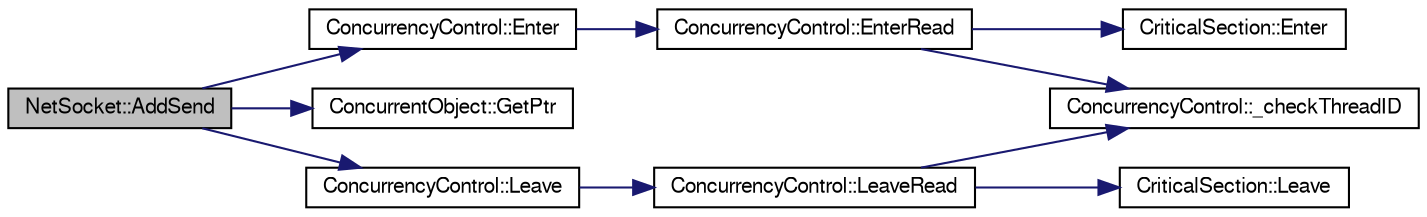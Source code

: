 digraph G
{
  edge [fontname="FreeSans",fontsize="10",labelfontname="FreeSans",labelfontsize="10"];
  node [fontname="FreeSans",fontsize="10",shape=record];
  rankdir=LR;
  Node1 [label="NetSocket::AddSend",height=0.2,width=0.4,color="black", fillcolor="grey75", style="filled" fontcolor="black"];
  Node1 -> Node2 [color="midnightblue",fontsize="10",style="solid"];
  Node2 [label="ConcurrencyControl::Enter",height=0.2,width=0.4,color="black", fillcolor="white", style="filled",URL="$class_concurrency_control.html#a65764399274f1fbf8240e197ce7bcac9"];
  Node2 -> Node3 [color="midnightblue",fontsize="10",style="solid"];
  Node3 [label="ConcurrencyControl::EnterRead",height=0.2,width=0.4,color="black", fillcolor="white", style="filled",URL="$class_concurrency_control.html#abe8b564fe7bc17347992097100ea9221"];
  Node3 -> Node4 [color="midnightblue",fontsize="10",style="solid"];
  Node4 [label="ConcurrencyControl::_checkThreadID",height=0.2,width=0.4,color="black", fillcolor="white", style="filled",URL="$class_concurrency_control.html#ac604c1d64a32144473304d098763e383"];
  Node3 -> Node5 [color="midnightblue",fontsize="10",style="solid"];
  Node5 [label="CriticalSection::Enter",height=0.2,width=0.4,color="black", fillcolor="white", style="filled",URL="$class_critical_section.html#a509be5342b2f07ae06e1af5d9e08b871"];
  Node1 -> Node6 [color="midnightblue",fontsize="10",style="solid"];
  Node6 [label="ConcurrentObject::GetPtr",height=0.2,width=0.4,color="black", fillcolor="white", style="filled",URL="$class_concurrent_object.html#a1ef50fdbaf6004708adfd80aa54f4dd6"];
  Node1 -> Node7 [color="midnightblue",fontsize="10",style="solid"];
  Node7 [label="ConcurrencyControl::Leave",height=0.2,width=0.4,color="black", fillcolor="white", style="filled",URL="$class_concurrency_control.html#af6e8c4984924cc080f753ea34c3a8806"];
  Node7 -> Node8 [color="midnightblue",fontsize="10",style="solid"];
  Node8 [label="ConcurrencyControl::LeaveRead",height=0.2,width=0.4,color="black", fillcolor="white", style="filled",URL="$class_concurrency_control.html#ab4c521c9021970df157fd9d8dd6b3964"];
  Node8 -> Node4 [color="midnightblue",fontsize="10",style="solid"];
  Node8 -> Node9 [color="midnightblue",fontsize="10",style="solid"];
  Node9 [label="CriticalSection::Leave",height=0.2,width=0.4,color="black", fillcolor="white", style="filled",URL="$class_critical_section.html#a6fa0931385f066492f31fc98e3fca657"];
}
